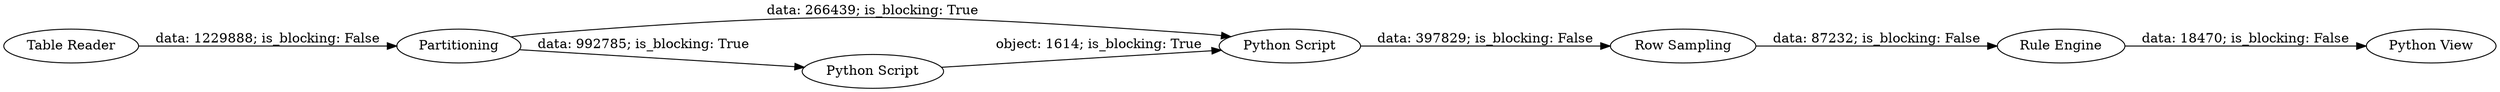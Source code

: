 digraph {
	"-9177105966158984432_14" [label="Table Reader"]
	"-9177105966158984432_4" [label=Partitioning]
	"-9177105966158984432_34" [label="Rule Engine"]
	"-9177105966158984432_33" [label="Python View"]
	"-9177105966158984432_30" [label="Row Sampling"]
	"-9177105966158984432_7" [label="Python Script"]
	"-9177105966158984432_6" [label="Python Script"]
	"-9177105966158984432_14" -> "-9177105966158984432_4" [label="data: 1229888; is_blocking: False"]
	"-9177105966158984432_30" -> "-9177105966158984432_34" [label="data: 87232; is_blocking: False"]
	"-9177105966158984432_7" -> "-9177105966158984432_30" [label="data: 397829; is_blocking: False"]
	"-9177105966158984432_4" -> "-9177105966158984432_6" [label="data: 992785; is_blocking: True"]
	"-9177105966158984432_4" -> "-9177105966158984432_7" [label="data: 266439; is_blocking: True"]
	"-9177105966158984432_6" -> "-9177105966158984432_7" [label="object: 1614; is_blocking: True"]
	"-9177105966158984432_34" -> "-9177105966158984432_33" [label="data: 18470; is_blocking: False"]
	rankdir=LR
}

